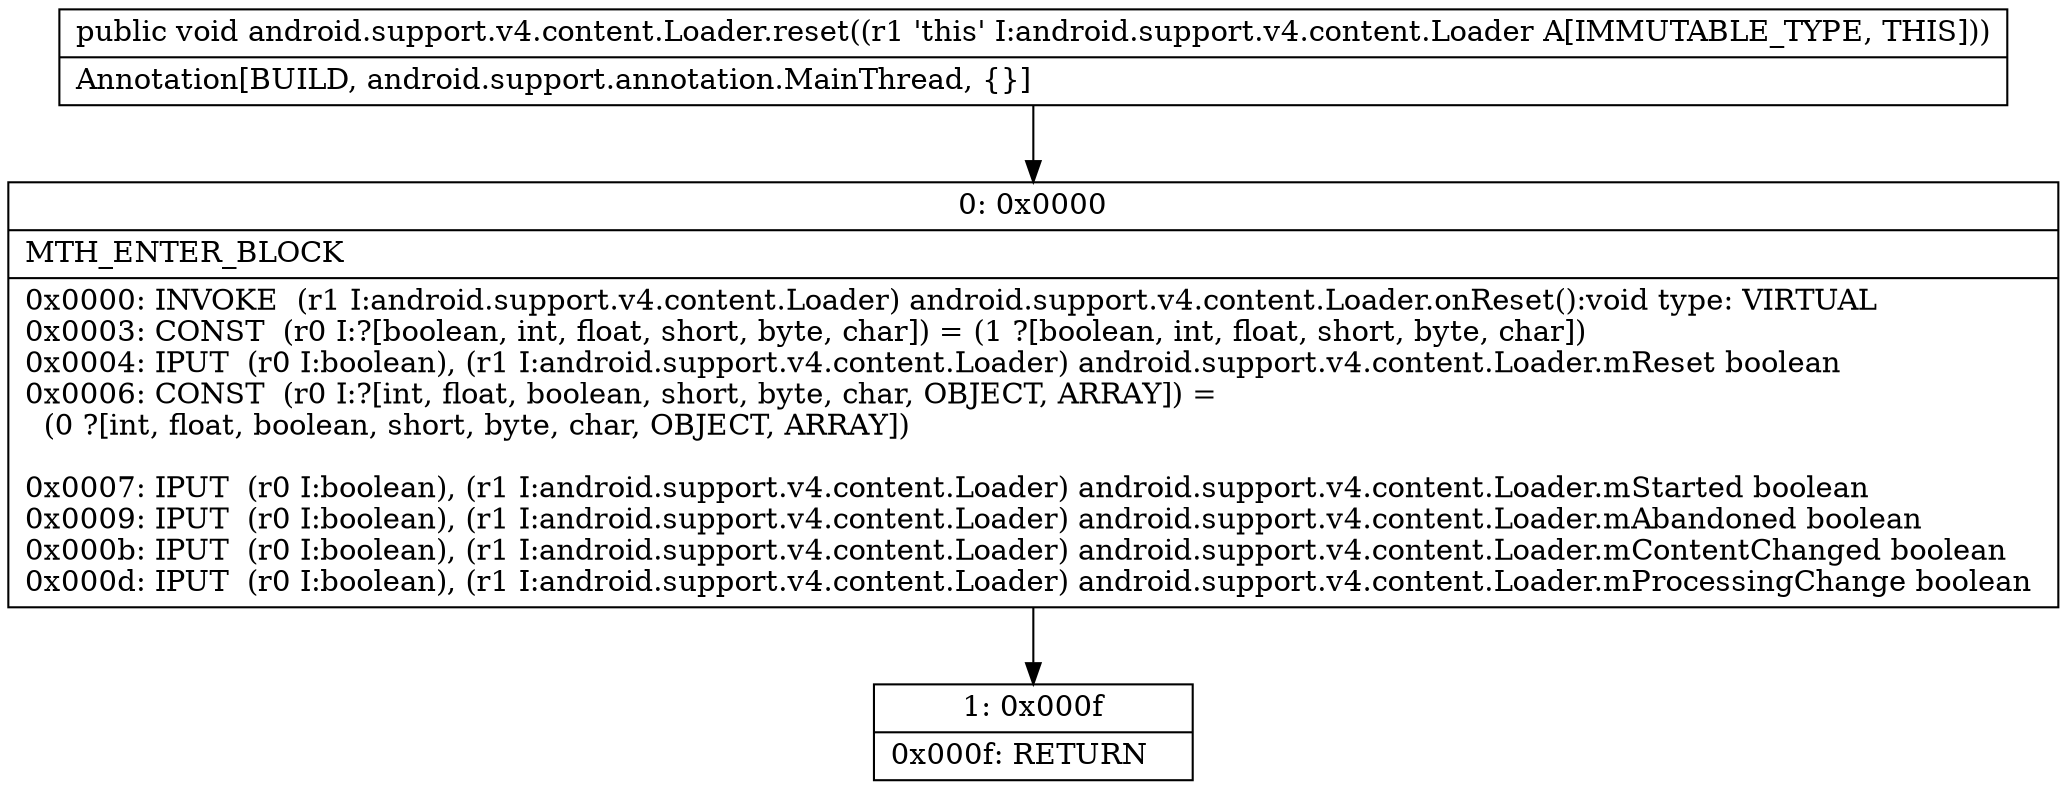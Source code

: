digraph "CFG forandroid.support.v4.content.Loader.reset()V" {
Node_0 [shape=record,label="{0\:\ 0x0000|MTH_ENTER_BLOCK\l|0x0000: INVOKE  (r1 I:android.support.v4.content.Loader) android.support.v4.content.Loader.onReset():void type: VIRTUAL \l0x0003: CONST  (r0 I:?[boolean, int, float, short, byte, char]) = (1 ?[boolean, int, float, short, byte, char]) \l0x0004: IPUT  (r0 I:boolean), (r1 I:android.support.v4.content.Loader) android.support.v4.content.Loader.mReset boolean \l0x0006: CONST  (r0 I:?[int, float, boolean, short, byte, char, OBJECT, ARRAY]) = \l  (0 ?[int, float, boolean, short, byte, char, OBJECT, ARRAY])\l \l0x0007: IPUT  (r0 I:boolean), (r1 I:android.support.v4.content.Loader) android.support.v4.content.Loader.mStarted boolean \l0x0009: IPUT  (r0 I:boolean), (r1 I:android.support.v4.content.Loader) android.support.v4.content.Loader.mAbandoned boolean \l0x000b: IPUT  (r0 I:boolean), (r1 I:android.support.v4.content.Loader) android.support.v4.content.Loader.mContentChanged boolean \l0x000d: IPUT  (r0 I:boolean), (r1 I:android.support.v4.content.Loader) android.support.v4.content.Loader.mProcessingChange boolean \l}"];
Node_1 [shape=record,label="{1\:\ 0x000f|0x000f: RETURN   \l}"];
MethodNode[shape=record,label="{public void android.support.v4.content.Loader.reset((r1 'this' I:android.support.v4.content.Loader A[IMMUTABLE_TYPE, THIS]))  | Annotation[BUILD, android.support.annotation.MainThread, \{\}]\l}"];
MethodNode -> Node_0;
Node_0 -> Node_1;
}

